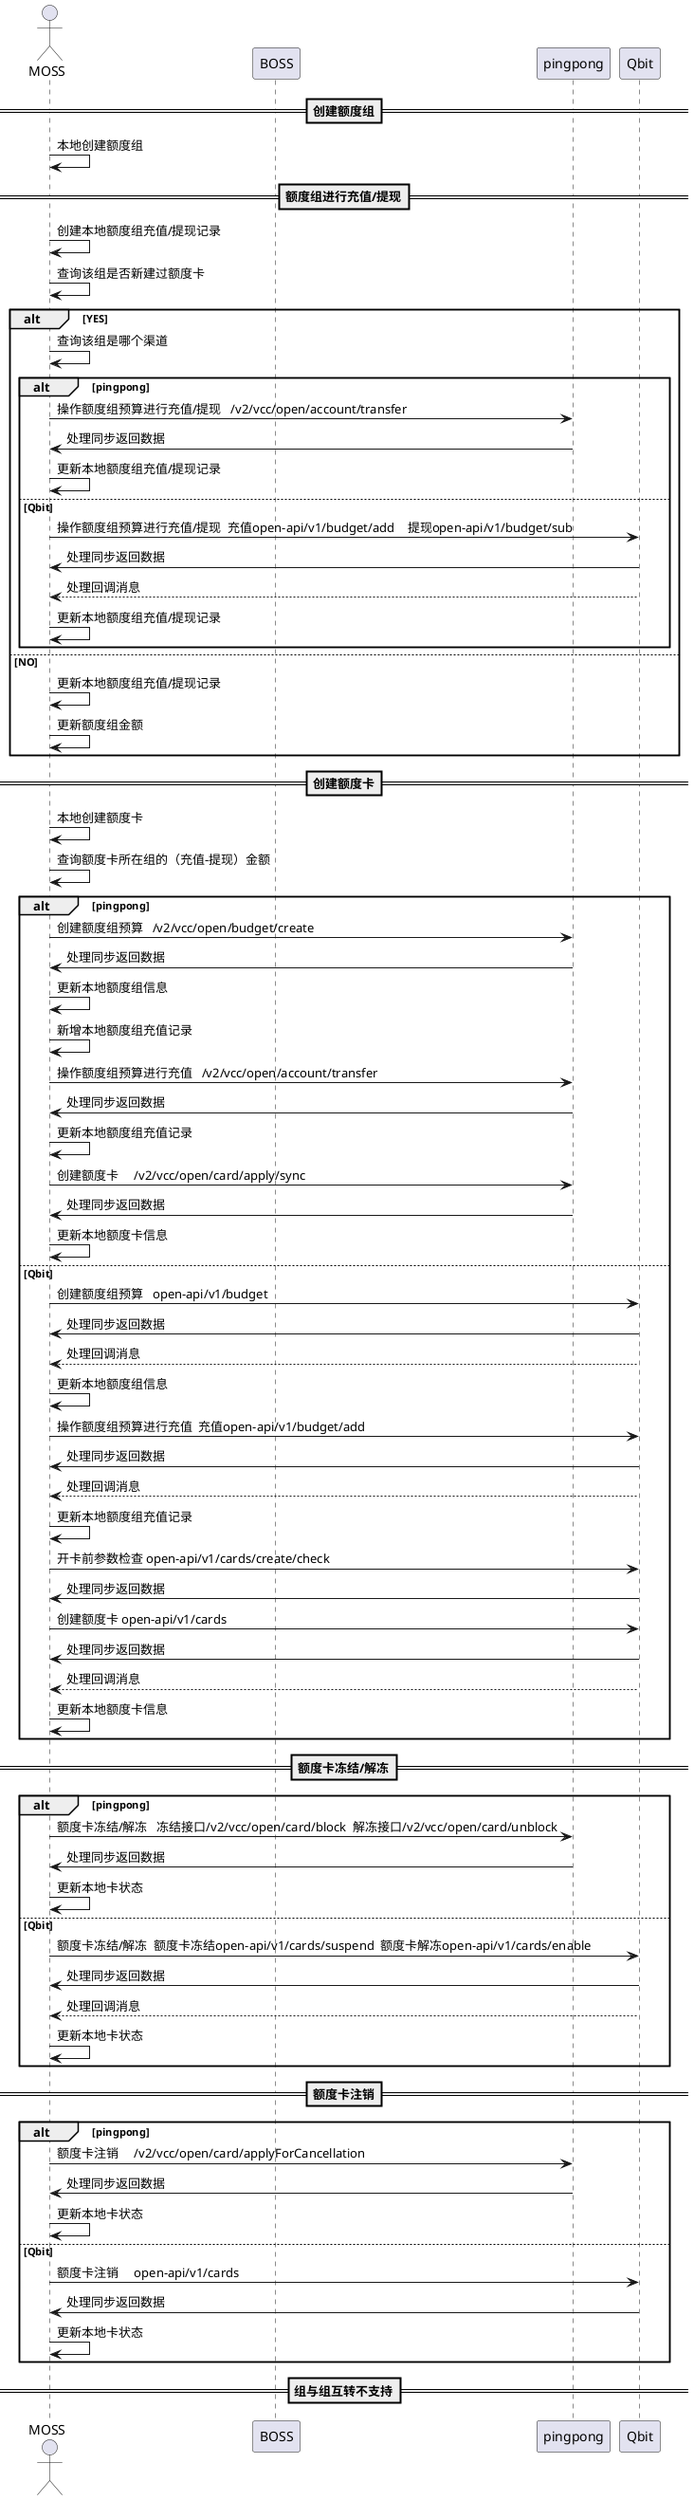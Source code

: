 @startuml
'https://plantuml.com/sequence-diagram

actor MOSS
participant BOSS
participant pingpong
participant Qbit

== 创建额度组==
    MOSS -> MOSS: 本地创建额度组
'alt pingpong
'    MOSS -> pingpong: 创建额度组预算   /v2/vcc/open/budget/create
'    pingpong -> MOSS: 处理同步返回数据
'    MOSS -> MOSS: 更新本地额度组信息
'else Qbit
'    MOSS -> Qbit: 创建额度组预算   open-api/v1/budget
'    Qbit -> MOSS: 处理同步返回数据
'    Qbit ---> MOSS: 处理回调消息
'    MOSS -> MOSS: 更新本地额度组信息
'end

== 额度组进行充值/提现==

    MOSS -> MOSS: 创建本地额度组充值/提现记录
    MOSS -> MOSS: 查询该组是否新建过额度卡
    alt YES
        MOSS -> MOSS: 查询该组是哪个渠道
        alt pingpong
            MOSS -> pingpong: 操作额度组预算进行充值/提现   /v2/vcc/open/account/transfer
            pingpong -> MOSS: 处理同步返回数据
            MOSS -> MOSS: 更新本地额度组充值/提现记录
        else Qbit
            MOSS -> Qbit:操作额度组预算进行充值/提现  充值open-api/v1/budget/add    提现open-api/v1/budget/sub
            Qbit -> MOSS:处理同步返回数据
            Qbit ---> MOSS:处理回调消息
            MOSS -> MOSS: 更新本地额度组充值/提现记录
        end
    else NO
        MOSS -> MOSS: 更新本地额度组充值/提现记录
        MOSS -> MOSS: 更新额度组金额
end

== 创建额度卡==
    MOSS -> MOSS: 本地创建额度卡
    MOSS -> MOSS: 查询额度卡所在组的（充值-提现）金额
alt pingpong
    MOSS -> pingpong: 创建额度组预算   /v2/vcc/open/budget/create
    pingpong -> MOSS: 处理同步返回数据
    MOSS -> MOSS: 更新本地额度组信息
    MOSS -> MOSS: 新增本地额度组充值记录
    MOSS -> pingpong: 操作额度组预算进行充值   /v2/vcc/open/account/transfer
    pingpong -> MOSS: 处理同步返回数据
    MOSS -> MOSS: 更新本地额度组充值记录
    MOSS -> pingpong: 创建额度卡     /v2/vcc/open/card/apply/sync
    pingpong -> MOSS: 处理同步返回数据
    MOSS -> MOSS: 更新本地额度卡信息
else Qbit
    MOSS -> Qbit: 创建额度组预算   open-api/v1/budget
    Qbit -> MOSS: 处理同步返回数据
    Qbit ---> MOSS: 处理回调消息
    MOSS -> MOSS: 更新本地额度组信息
    MOSS -> Qbit:操作额度组预算进行充值  充值open-api/v1/budget/add
    Qbit -> MOSS:处理同步返回数据
    Qbit ---> MOSS:处理回调消息
    MOSS -> MOSS: 更新本地额度组充值记录
    MOSS -> Qbit: 开卡前参数检查 open-api/v1/cards/create/check
    Qbit -> MOSS: 处理同步返回数据
    MOSS -> Qbit: 创建额度卡 open-api/v1/cards
    Qbit -> MOSS: 处理同步返回数据
    Qbit ---> MOSS: 处理回调消息
    MOSS -> MOSS: 更新本地额度卡信息

end
== 额度卡冻结/解冻==
alt pingpong
    MOSS -> pingpong:额度卡冻结/解冻   冻结接口/v2/vcc/open/card/block  解冻接口/v2/vcc/open/card/unblock
    pingpong -> MOSS:处理同步返回数据
    MOSS -> MOSS: 更新本地卡状态
else Qbit
    MOSS -> Qbit: 额度卡冻结/解冻  额度卡冻结open-api/v1/cards/suspend  额度卡解冻open-api/v1/cards/enable
    Qbit -> MOSS: 处理同步返回数据
    Qbit ---> MOSS: 处理回调消息
    MOSS -> MOSS: 更新本地卡状态

end

== 额度卡注销==
alt pingpong
    MOSS -> pingpong: 额度卡注销     /v2/vcc/open/card/applyForCancellation
    pingpong -> MOSS: 处理同步返回数据
    MOSS -> MOSS: 更新本地卡状态
else Qbit
    MOSS -> Qbit: 额度卡注销     open-api/v1/cards
    Qbit -> MOSS: 处理同步返回数据
    MOSS -> MOSS: 更新本地卡状态

end


== 组与组互转不支持==


@enduml